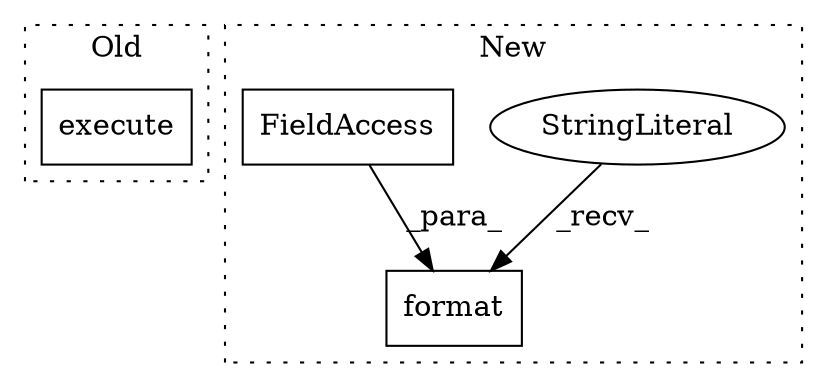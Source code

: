 digraph G {
subgraph cluster0 {
1 [label="execute" a="32" s="3158" l="9" shape="box"];
label = "Old";
style="dotted";
}
subgraph cluster1 {
2 [label="format" a="32" s="3194,3269" l="7,1" shape="box"];
3 [label="StringLiteral" a="45" s="3184" l="9" shape="ellipse"];
4 [label="FieldAccess" a="22" s="3201" l="20" shape="box"];
label = "New";
style="dotted";
}
3 -> 2 [label="_recv_"];
4 -> 2 [label="_para_"];
}